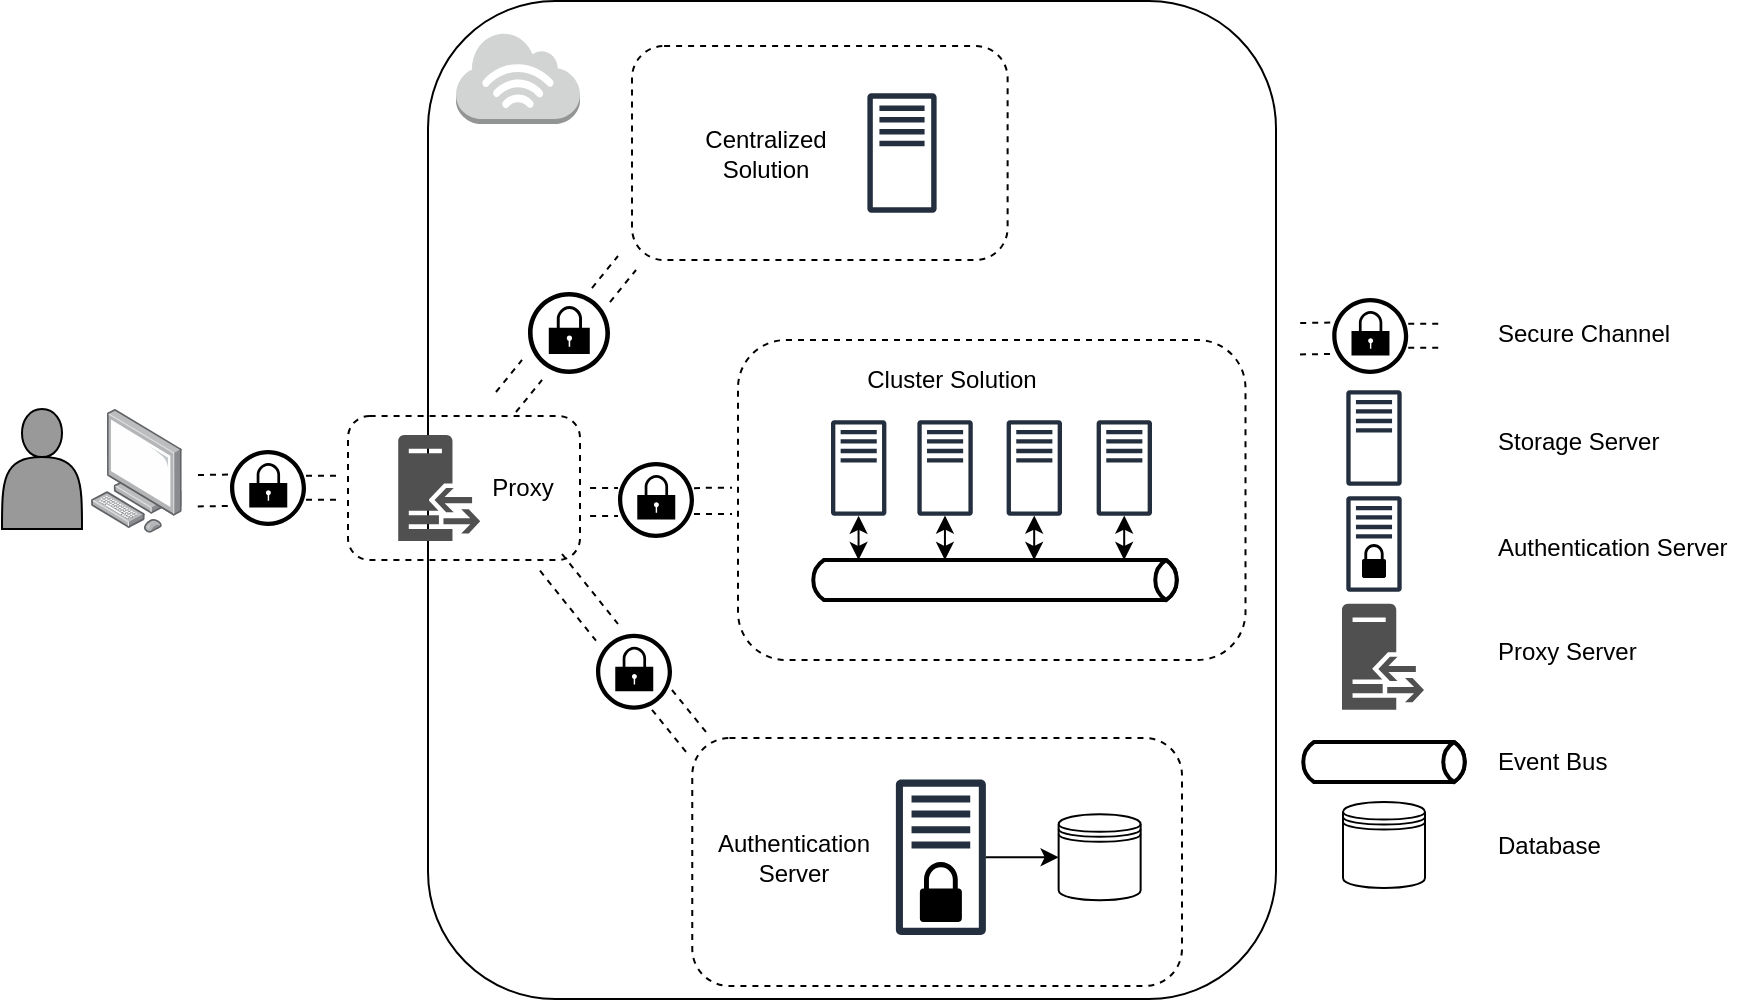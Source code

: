 <mxfile version="13.9.9" type="device"><diagram id="VSLxgK5HSedCojrvWLr9" name="Page-1"><mxGraphModel dx="946" dy="725" grid="0" gridSize="10" guides="1" tooltips="1" connect="1" arrows="1" fold="1" page="0" pageScale="1" pageWidth="850" pageHeight="1100" math="0" shadow="0"><root><mxCell id="0"/><mxCell id="1" parent="0"/><mxCell id="oq6hxb-__Ll7rzjwSlUx-10" value="" style="rounded=1;whiteSpace=wrap;html=1;fillColor=none;" parent="1" vertex="1"><mxGeometry x="251" y="45.5" width="424" height="499" as="geometry"/></mxCell><mxCell id="wXOEBBxtPL7UYy9tYsie-3" value="" style="rounded=1;whiteSpace=wrap;html=1;dashed=1;" parent="1" vertex="1"><mxGeometry x="406" y="215" width="253.75" height="160" as="geometry"/></mxCell><mxCell id="wXOEBBxtPL7UYy9tYsie-2" value="" style="rounded=1;whiteSpace=wrap;html=1;dashed=1;" parent="1" vertex="1"><mxGeometry x="383.13" y="414" width="244.87" height="124" as="geometry"/></mxCell><mxCell id="wXOEBBxtPL7UYy9tYsie-1" value="" style="rounded=1;whiteSpace=wrap;html=1;dashed=1;" parent="1" vertex="1"><mxGeometry x="353" y="68" width="187.81" height="107" as="geometry"/></mxCell><mxCell id="FELvSk8f93kevGqooxcT-1" value="" style="shape=actor;whiteSpace=wrap;html=1;gradientColor=none;fillColor=#999999;" parent="1" vertex="1"><mxGeometry x="38" y="249.55" width="40" height="60" as="geometry"/></mxCell><mxCell id="FELvSk8f93kevGqooxcT-2" value="" style="outlineConnect=0;dashed=0;verticalLabelPosition=bottom;verticalAlign=top;align=center;html=1;shape=mxgraph.aws3.internet_3;fillColor=#D2D3D3;gradientColor=none;" parent="1" vertex="1"><mxGeometry x="265" y="61" width="62" height="46" as="geometry"/></mxCell><mxCell id="FELvSk8f93kevGqooxcT-3" value="" style="points=[];aspect=fixed;html=1;align=center;shadow=0;dashed=0;image;image=img/lib/allied_telesis/computer_and_terminals/Personal_Computer.svg;fillColor=#999999;gradientColor=none;" parent="1" vertex="1"><mxGeometry x="82.4" y="249.55" width="45.6" height="61.8" as="geometry"/></mxCell><mxCell id="FELvSk8f93kevGqooxcT-12" value="" style="outlineConnect=0;fontColor=#232F3E;gradientColor=none;fillColor=#232F3E;strokeColor=none;dashed=0;verticalLabelPosition=bottom;verticalAlign=top;align=center;html=1;fontSize=12;fontStyle=0;aspect=fixed;pointerEvents=1;shape=mxgraph.aws4.traditional_server;" parent="1" vertex="1"><mxGeometry x="484.94" y="434.63" width="45" height="78" as="geometry"/></mxCell><mxCell id="FELvSk8f93kevGqooxcT-13" value="Authentication Server" style="text;html=1;strokeColor=none;fillColor=none;align=center;verticalAlign=middle;whiteSpace=wrap;rounded=0;" parent="1" vertex="1"><mxGeometry x="389.01" y="463.18" width="90" height="20.9" as="geometry"/></mxCell><mxCell id="FELvSk8f93kevGqooxcT-41" value="" style="outlineConnect=0;fontColor=#232F3E;gradientColor=none;fillColor=#232F3E;strokeColor=none;dashed=0;verticalLabelPosition=bottom;verticalAlign=top;align=center;html=1;fontSize=12;fontStyle=0;aspect=fixed;pointerEvents=1;shape=mxgraph.aws4.traditional_server;" parent="1" vertex="1"><mxGeometry x="470.69" y="91.5" width="34.62" height="60" as="geometry"/></mxCell><mxCell id="FELvSk8f93kevGqooxcT-42" value="Centralized Solution" style="text;html=1;strokeColor=none;fillColor=none;align=center;verticalAlign=middle;whiteSpace=wrap;rounded=0;" parent="1" vertex="1"><mxGeometry x="399.81" y="111.5" width="40" height="20" as="geometry"/></mxCell><mxCell id="FELvSk8f93kevGqooxcT-50" value="" style="endArrow=classic;html=1;entryX=0;entryY=0.5;entryDx=0;entryDy=0;" parent="1" source="FELvSk8f93kevGqooxcT-12" target="oq6hxb-__Ll7rzjwSlUx-1" edge="1"><mxGeometry width="50" height="50" relative="1" as="geometry"><mxPoint x="574.94" y="700.63" as="sourcePoint"/><mxPoint x="568.63" y="501.658" as="targetPoint"/></mxGeometry></mxCell><mxCell id="FELvSk8f93kevGqooxcT-53" value="Cluster Solution" style="text;html=1;strokeColor=none;fillColor=none;align=center;verticalAlign=middle;whiteSpace=wrap;rounded=0;" parent="1" vertex="1"><mxGeometry x="468" y="225" width="90" height="20.9" as="geometry"/></mxCell><mxCell id="FELvSk8f93kevGqooxcT-54" value="" style="outlineConnect=0;fontColor=#232F3E;gradientColor=none;fillColor=#232F3E;strokeColor=none;dashed=0;verticalLabelPosition=bottom;verticalAlign=top;align=center;html=1;fontSize=12;fontStyle=0;aspect=fixed;pointerEvents=1;shape=mxgraph.aws4.traditional_server;" parent="1" vertex="1"><mxGeometry x="452.5" y="255" width="27.69" height="48" as="geometry"/></mxCell><mxCell id="FELvSk8f93kevGqooxcT-55" value="" style="outlineConnect=0;fontColor=#232F3E;gradientColor=none;fillColor=#232F3E;strokeColor=none;dashed=0;verticalLabelPosition=bottom;verticalAlign=top;align=center;html=1;fontSize=12;fontStyle=0;aspect=fixed;pointerEvents=1;shape=mxgraph.aws4.traditional_server;" parent="1" vertex="1"><mxGeometry x="495.69" y="255" width="27.69" height="48" as="geometry"/></mxCell><mxCell id="FELvSk8f93kevGqooxcT-58" value="" style="outlineConnect=0;fontColor=#232F3E;gradientColor=none;fillColor=#232F3E;strokeColor=none;dashed=0;verticalLabelPosition=bottom;verticalAlign=top;align=center;html=1;fontSize=12;fontStyle=0;aspect=fixed;pointerEvents=1;shape=mxgraph.aws4.traditional_server;" parent="1" vertex="1"><mxGeometry x="540.31" y="255" width="27.69" height="48" as="geometry"/></mxCell><mxCell id="FELvSk8f93kevGqooxcT-59" value="" style="outlineConnect=0;fontColor=#232F3E;gradientColor=none;fillColor=#232F3E;strokeColor=none;dashed=0;verticalLabelPosition=bottom;verticalAlign=top;align=center;html=1;fontSize=12;fontStyle=0;aspect=fixed;pointerEvents=1;shape=mxgraph.aws4.traditional_server;" parent="1" vertex="1"><mxGeometry x="585.31" y="255" width="27.69" height="48" as="geometry"/></mxCell><mxCell id="FELvSk8f93kevGqooxcT-67" value="" style="html=1;outlineConnect=0;fillColor=none;strokeColor=#000000;gradientColor=none;gradientDirection=north;strokeWidth=2;shape=mxgraph.networks.bus;gradientColor=none;gradientDirection=north;fontColor=#ffffff;perimeter=backbonePerimeter;backboneSize=20;" parent="1" vertex="1"><mxGeometry x="441" y="325" width="187" height="20" as="geometry"/></mxCell><mxCell id="FELvSk8f93kevGqooxcT-70" value="" style="endArrow=classic;startArrow=classic;html=1;strokeColor=#000000;" parent="1" target="FELvSk8f93kevGqooxcT-54" edge="1"><mxGeometry width="50" height="50" relative="1" as="geometry"><mxPoint x="466.26" y="325.001" as="sourcePoint"/><mxPoint x="466.26" y="305.84" as="targetPoint"/></mxGeometry></mxCell><mxCell id="FELvSk8f93kevGqooxcT-71" value="" style="endArrow=classic;startArrow=classic;html=1;strokeColor=#000000;" parent="1" edge="1"><mxGeometry width="50" height="50" relative="1" as="geometry"><mxPoint x="509.45" y="325.001" as="sourcePoint"/><mxPoint x="509.491" y="302.77" as="targetPoint"/></mxGeometry></mxCell><mxCell id="FELvSk8f93kevGqooxcT-72" value="" style="endArrow=classic;startArrow=classic;html=1;strokeColor=#000000;" parent="1" edge="1"><mxGeometry width="50" height="50" relative="1" as="geometry"><mxPoint x="554.07" y="325.001" as="sourcePoint"/><mxPoint x="554.111" y="302.77" as="targetPoint"/></mxGeometry></mxCell><mxCell id="FELvSk8f93kevGqooxcT-73" value="" style="endArrow=classic;startArrow=classic;html=1;strokeColor=#000000;" parent="1" edge="1"><mxGeometry width="50" height="50" relative="1" as="geometry"><mxPoint x="599.07" y="325.001" as="sourcePoint"/><mxPoint x="599.111" y="302.77" as="targetPoint"/></mxGeometry></mxCell><mxCell id="wXOEBBxtPL7UYy9tYsie-6" value="" style="endArrow=none;dashed=1;html=1;entryX=0.003;entryY=0.323;entryDx=0;entryDy=0;entryPerimeter=0;" parent="1" target="wXOEBBxtPL7UYy9tYsie-10" edge="1"><mxGeometry width="50" height="50" relative="1" as="geometry"><mxPoint x="136" y="282.5" as="sourcePoint"/><mxPoint x="197" y="282.5" as="targetPoint"/></mxGeometry></mxCell><mxCell id="wXOEBBxtPL7UYy9tYsie-10" value="" style="points=[[0.5,0,0],[1,0.5,0],[0.5,1,0],[0,0.5,0],[0.145,0.145,0],[0.856,0.145,0],[0.855,0.856,0],[0.145,0.855,0]];verticalLabelPosition=bottom;html=1;verticalAlign=top;aspect=fixed;align=center;pointerEvents=1;shape=mxgraph.cisco19.lock;fillColor=#000000;strokeColor=none;dashed=1;" parent="1" vertex="1"><mxGeometry x="152" y="270" width="38" height="38" as="geometry"/></mxCell><mxCell id="wXOEBBxtPL7UYy9tYsie-20" value="" style="points=[[0.5,0,0],[1,0.5,0],[0.5,1,0],[0,0.5,0],[0.145,0.145,0],[0.856,0.145,0],[0.855,0.856,0],[0.145,0.855,0]];verticalLabelPosition=bottom;html=1;verticalAlign=top;aspect=fixed;align=center;pointerEvents=1;shape=mxgraph.cisco19.lock;fillColor=#000000;strokeColor=none;dashed=1;" parent="1" vertex="1"><mxGeometry x="346" y="276" width="38" height="38" as="geometry"/></mxCell><mxCell id="wXOEBBxtPL7UYy9tYsie-21" value="" style="endArrow=none;dashed=1;html=1;entryX=-0.073;entryY=0.829;entryDx=0;entryDy=0;entryPerimeter=0;" parent="1" target="wXOEBBxtPL7UYy9tYsie-24" edge="1"><mxGeometry width="50" height="50" relative="1" as="geometry"><mxPoint x="285" y="241" as="sourcePoint"/><mxPoint x="350" y="175" as="targetPoint"/></mxGeometry></mxCell><mxCell id="wXOEBBxtPL7UYy9tYsie-24" value="" style="points=[[0.5,0,0],[1,0.5,0],[0.5,1,0],[0,0.5,0],[0.145,0.145,0],[0.856,0.145,0],[0.855,0.856,0],[0.145,0.855,0]];verticalLabelPosition=bottom;html=1;verticalAlign=top;aspect=fixed;align=center;pointerEvents=1;shape=mxgraph.cisco19.lock;fillColor=#000000;strokeColor=none;dashed=1;" parent="1" vertex="1"><mxGeometry x="301" y="191" width="41" height="41" as="geometry"/></mxCell><mxCell id="wXOEBBxtPL7UYy9tYsie-28" value="" style="endArrow=none;dashed=1;html=1;entryX=-0.073;entryY=0.829;entryDx=0;entryDy=0;entryPerimeter=0;" parent="1" edge="1"><mxGeometry width="50" height="50" relative="1" as="geometry"><mxPoint x="295.0" y="251" as="sourcePoint"/><mxPoint x="308.007" y="234.989" as="targetPoint"/></mxGeometry></mxCell><mxCell id="wXOEBBxtPL7UYy9tYsie-29" value="" style="endArrow=none;dashed=1;html=1;entryX=-0.073;entryY=0.829;entryDx=0;entryDy=0;entryPerimeter=0;" parent="1" edge="1"><mxGeometry width="50" height="50" relative="1" as="geometry"><mxPoint x="332.99" y="189.01" as="sourcePoint"/><mxPoint x="345.997" y="172.999" as="targetPoint"/></mxGeometry></mxCell><mxCell id="wXOEBBxtPL7UYy9tYsie-30" value="" style="endArrow=none;dashed=1;html=1;entryX=-0.073;entryY=0.829;entryDx=0;entryDy=0;entryPerimeter=0;" parent="1" edge="1"><mxGeometry width="50" height="50" relative="1" as="geometry"><mxPoint x="342.0" y="196.01" as="sourcePoint"/><mxPoint x="355.007" y="179.999" as="targetPoint"/></mxGeometry></mxCell><mxCell id="wXOEBBxtPL7UYy9tYsie-31" value="" style="endArrow=none;dashed=1;html=1;entryX=-0.054;entryY=0.339;entryDx=0;entryDy=0;entryPerimeter=0;" parent="1" edge="1"><mxGeometry width="50" height="50" relative="1" as="geometry"><mxPoint x="332.05" y="303.02" as="sourcePoint"/><mxPoint x="345.998" y="303.002" as="targetPoint"/></mxGeometry></mxCell><mxCell id="wXOEBBxtPL7UYy9tYsie-32" value="" style="endArrow=none;dashed=1;html=1;entryX=-0.054;entryY=0.339;entryDx=0;entryDy=0;entryPerimeter=0;" parent="1" edge="1"><mxGeometry width="50" height="50" relative="1" as="geometry"><mxPoint x="332.05" y="288.99" as="sourcePoint"/><mxPoint x="345.998" y="288.972" as="targetPoint"/></mxGeometry></mxCell><mxCell id="wXOEBBxtPL7UYy9tYsie-33" value="" style="endArrow=none;dashed=1;html=1;" parent="1" edge="1"><mxGeometry width="50" height="50" relative="1" as="geometry"><mxPoint x="384" y="301.94" as="sourcePoint"/><mxPoint x="403" y="302" as="targetPoint"/></mxGeometry></mxCell><mxCell id="wXOEBBxtPL7UYy9tYsie-34" value="" style="endArrow=none;dashed=1;html=1;" parent="1" edge="1"><mxGeometry width="50" height="50" relative="1" as="geometry"><mxPoint x="384.0" y="289.14" as="sourcePoint"/><mxPoint x="403" y="288.85" as="targetPoint"/><Array as="points"><mxPoint x="392" y="288.85"/></Array></mxGeometry></mxCell><mxCell id="wXOEBBxtPL7UYy9tYsie-36" value="" style="endArrow=none;dashed=1;html=1;entryX=-0.009;entryY=0.737;entryDx=0;entryDy=0;entryPerimeter=0;" parent="1" target="wXOEBBxtPL7UYy9tYsie-10" edge="1"><mxGeometry width="50" height="50" relative="1" as="geometry"><mxPoint x="135.89" y="298.23" as="sourcePoint"/><mxPoint x="145.004" y="298.004" as="targetPoint"/></mxGeometry></mxCell><mxCell id="wXOEBBxtPL7UYy9tYsie-37" value="" style="endArrow=none;dashed=1;html=1;" parent="1" edge="1"><mxGeometry width="50" height="50" relative="1" as="geometry"><mxPoint x="190" y="294.83" as="sourcePoint"/><mxPoint x="207" y="294.83" as="targetPoint"/></mxGeometry></mxCell><mxCell id="wXOEBBxtPL7UYy9tYsie-39" value="" style="endArrow=none;dashed=1;html=1;" parent="1" edge="1"><mxGeometry width="50" height="50" relative="1" as="geometry"><mxPoint x="190" y="282.83" as="sourcePoint"/><mxPoint x="207" y="282.83" as="targetPoint"/></mxGeometry></mxCell><mxCell id="wXOEBBxtPL7UYy9tYsie-41" value="" style="points=[[0.5,0,0],[1,0.5,0],[0.5,1,0],[0,0.5,0],[0.145,0.145,0],[0.856,0.145,0],[0.855,0.856,0],[0.145,0.855,0]];verticalLabelPosition=bottom;html=1;verticalAlign=top;aspect=fixed;align=center;pointerEvents=1;shape=mxgraph.cisco19.lock;fillColor=#000000;strokeColor=none;dashed=1;" parent="1" vertex="1"><mxGeometry x="335" y="361.9" width="38" height="38" as="geometry"/></mxCell><mxCell id="wXOEBBxtPL7UYy9tYsie-42" value="" style="endArrow=none;dashed=1;html=1;" parent="1" edge="1"><mxGeometry width="50" height="50" relative="1" as="geometry"><mxPoint x="318" y="322" as="sourcePoint"/><mxPoint x="346" y="357" as="targetPoint"/></mxGeometry></mxCell><mxCell id="wXOEBBxtPL7UYy9tYsie-44" value="" style="endArrow=none;dashed=1;html=1;" parent="1" edge="1"><mxGeometry width="50" height="50" relative="1" as="geometry"><mxPoint x="307" y="330.37" as="sourcePoint"/><mxPoint x="335" y="365.37" as="targetPoint"/></mxGeometry></mxCell><mxCell id="wXOEBBxtPL7UYy9tYsie-45" value="" style="endArrow=none;dashed=1;html=1;" parent="1" edge="1"><mxGeometry width="50" height="50" relative="1" as="geometry"><mxPoint x="373" y="390" as="sourcePoint"/><mxPoint x="390" y="411" as="targetPoint"/></mxGeometry></mxCell><mxCell id="wXOEBBxtPL7UYy9tYsie-46" value="" style="endArrow=none;dashed=1;html=1;" parent="1" edge="1"><mxGeometry width="50" height="50" relative="1" as="geometry"><mxPoint x="363" y="399.9" as="sourcePoint"/><mxPoint x="380" y="420.9" as="targetPoint"/></mxGeometry></mxCell><mxCell id="wXOEBBxtPL7UYy9tYsie-47" value="" style="endArrow=none;dashed=1;html=1;entryX=0.003;entryY=0.323;entryDx=0;entryDy=0;entryPerimeter=0;" parent="1" target="wXOEBBxtPL7UYy9tYsie-48" edge="1"><mxGeometry width="50" height="50" relative="1" as="geometry"><mxPoint x="687.11" y="206.5" as="sourcePoint"/><mxPoint x="748.11" y="206.5" as="targetPoint"/></mxGeometry></mxCell><mxCell id="wXOEBBxtPL7UYy9tYsie-48" value="" style="points=[[0.5,0,0],[1,0.5,0],[0.5,1,0],[0,0.5,0],[0.145,0.145,0],[0.856,0.145,0],[0.855,0.856,0],[0.145,0.855,0]];verticalLabelPosition=bottom;html=1;verticalAlign=top;aspect=fixed;align=center;pointerEvents=1;shape=mxgraph.cisco19.lock;fillColor=#000000;strokeColor=none;dashed=1;" parent="1" vertex="1"><mxGeometry x="703.11" y="194" width="38" height="38" as="geometry"/></mxCell><mxCell id="wXOEBBxtPL7UYy9tYsie-49" value="" style="endArrow=none;dashed=1;html=1;entryX=-0.009;entryY=0.737;entryDx=0;entryDy=0;entryPerimeter=0;" parent="1" target="wXOEBBxtPL7UYy9tYsie-48" edge="1"><mxGeometry width="50" height="50" relative="1" as="geometry"><mxPoint x="687.0" y="222.23" as="sourcePoint"/><mxPoint x="696.114" y="222.004" as="targetPoint"/></mxGeometry></mxCell><mxCell id="wXOEBBxtPL7UYy9tYsie-50" value="" style="endArrow=none;dashed=1;html=1;" parent="1" edge="1"><mxGeometry width="50" height="50" relative="1" as="geometry"><mxPoint x="741.11" y="218.83" as="sourcePoint"/><mxPoint x="758.11" y="218.83" as="targetPoint"/></mxGeometry></mxCell><mxCell id="wXOEBBxtPL7UYy9tYsie-51" value="" style="endArrow=none;dashed=1;html=1;" parent="1" edge="1"><mxGeometry width="50" height="50" relative="1" as="geometry"><mxPoint x="741.11" y="206.83" as="sourcePoint"/><mxPoint x="758.11" y="206.83" as="targetPoint"/></mxGeometry></mxCell><mxCell id="wXOEBBxtPL7UYy9tYsie-52" value="Secure Channel" style="text;html=1;strokeColor=none;fillColor=none;align=left;verticalAlign=middle;whiteSpace=wrap;rounded=0;dashed=1;" parent="1" vertex="1"><mxGeometry x="783.89" y="201.5" width="97.11" height="20" as="geometry"/></mxCell><mxCell id="wXOEBBxtPL7UYy9tYsie-53" value="" style="outlineConnect=0;fontColor=#232F3E;gradientColor=none;fillColor=#232F3E;strokeColor=none;dashed=0;verticalLabelPosition=bottom;verticalAlign=top;align=center;html=1;fontSize=12;fontStyle=0;aspect=fixed;pointerEvents=1;shape=mxgraph.aws4.traditional_server;" parent="1" vertex="1"><mxGeometry x="710.15" y="240" width="27.69" height="48" as="geometry"/></mxCell><mxCell id="wXOEBBxtPL7UYy9tYsie-54" value="Storage&amp;nbsp;Server" style="text;html=1;strokeColor=none;fillColor=none;align=left;verticalAlign=middle;whiteSpace=wrap;rounded=0;dashed=1;" parent="1" vertex="1"><mxGeometry x="783.89" y="256" width="120" height="20" as="geometry"/></mxCell><mxCell id="wXOEBBxtPL7UYy9tYsie-55" value="" style="html=1;outlineConnect=0;fillColor=none;strokeColor=#000000;gradientColor=none;gradientDirection=north;strokeWidth=2;shape=mxgraph.networks.bus;gradientColor=none;gradientDirection=north;fontColor=#ffffff;perimeter=backbonePerimeter;backboneSize=20;" parent="1" vertex="1"><mxGeometry x="686" y="424" width="86" height="4" as="geometry"/></mxCell><mxCell id="wXOEBBxtPL7UYy9tYsie-56" value="Event Bus" style="text;html=1;strokeColor=none;fillColor=none;align=left;verticalAlign=middle;whiteSpace=wrap;rounded=0;dashed=1;" parent="1" vertex="1"><mxGeometry x="783.89" y="416" width="65.89" height="20" as="geometry"/></mxCell><mxCell id="oq6hxb-__Ll7rzjwSlUx-1" value="" style="shape=datastore;whiteSpace=wrap;html=1;" parent="1" vertex="1"><mxGeometry x="566.32" y="452.13" width="41" height="43" as="geometry"/></mxCell><mxCell id="oq6hxb-__Ll7rzjwSlUx-2" value="" style="pointerEvents=1;shadow=0;dashed=0;html=1;strokeColor=none;labelPosition=center;verticalLabelPosition=bottom;verticalAlign=top;outlineConnect=0;align=center;shape=mxgraph.office.security.lock_protected;fillColor=#000000;" parent="1" vertex="1"><mxGeometry x="496.94" y="476" width="21" height="30" as="geometry"/></mxCell><mxCell id="oq6hxb-__Ll7rzjwSlUx-5" value="" style="pointerEvents=1;shadow=0;dashed=0;html=1;strokeColor=none;labelPosition=center;verticalLabelPosition=bottom;verticalAlign=top;outlineConnect=0;align=center;shape=mxgraph.office.security.lock_protected;fillColor=#000000;" parent="1" vertex="1"><mxGeometry x="718" y="317" width="12" height="17" as="geometry"/></mxCell><mxCell id="oq6hxb-__Ll7rzjwSlUx-6" value="Authentication Server" style="text;html=1;align=left;verticalAlign=middle;resizable=0;points=[];autosize=1;" parent="1" vertex="1"><mxGeometry x="783.89" y="309.55" width="125" height="18" as="geometry"/></mxCell><mxCell id="oq6hxb-__Ll7rzjwSlUx-7" value="" style="outlineConnect=0;fontColor=#232F3E;gradientColor=none;fillColor=#232F3E;strokeColor=none;dashed=0;verticalLabelPosition=bottom;verticalAlign=top;align=center;html=1;fontSize=12;fontStyle=0;aspect=fixed;pointerEvents=1;shape=mxgraph.aws4.traditional_server;" parent="1" vertex="1"><mxGeometry x="710.15" y="293" width="27.69" height="48" as="geometry"/></mxCell><mxCell id="oq6hxb-__Ll7rzjwSlUx-8" value="" style="shape=datastore;whiteSpace=wrap;html=1;" parent="1" vertex="1"><mxGeometry x="708.5" y="446" width="41" height="43" as="geometry"/></mxCell><mxCell id="oq6hxb-__Ll7rzjwSlUx-9" value="Database" style="text;html=1;align=left;verticalAlign=middle;resizable=0;points=[];autosize=1;" parent="1" vertex="1"><mxGeometry x="783.89" y="458.5" width="61" height="18" as="geometry"/></mxCell><mxCell id="oq6hxb-__Ll7rzjwSlUx-11" value="" style="pointerEvents=1;shadow=0;dashed=0;html=1;strokeColor=none;fillColor=#505050;labelPosition=center;verticalLabelPosition=bottom;verticalAlign=top;outlineConnect=0;align=center;shape=mxgraph.office.servers.reverse_proxy;" parent="1" vertex="1"><mxGeometry x="236.11" y="262.5" width="41" height="53" as="geometry"/></mxCell><mxCell id="oq6hxb-__Ll7rzjwSlUx-12" value="" style="rounded=1;whiteSpace=wrap;html=1;dashed=1;fillColor=none;" parent="1" vertex="1"><mxGeometry x="211" y="253" width="116" height="72" as="geometry"/></mxCell><mxCell id="oq6hxb-__Ll7rzjwSlUx-13" value="Proxy" style="text;html=1;align=center;verticalAlign=middle;resizable=0;points=[];autosize=1;" parent="1" vertex="1"><mxGeometry x="277.11" y="280" width="41" height="18" as="geometry"/></mxCell><mxCell id="oq6hxb-__Ll7rzjwSlUx-15" value="" style="pointerEvents=1;shadow=0;dashed=0;html=1;strokeColor=none;fillColor=#505050;labelPosition=center;verticalLabelPosition=bottom;verticalAlign=top;outlineConnect=0;align=center;shape=mxgraph.office.servers.reverse_proxy;" parent="1" vertex="1"><mxGeometry x="708" y="346.9" width="41" height="53" as="geometry"/></mxCell><mxCell id="oq6hxb-__Ll7rzjwSlUx-16" value="Proxy Server" style="text;html=1;align=left;verticalAlign=middle;resizable=0;points=[];autosize=1;" parent="1" vertex="1"><mxGeometry x="783.89" y="361.9" width="79" height="18" as="geometry"/></mxCell></root></mxGraphModel></diagram></mxfile>